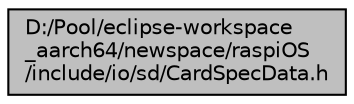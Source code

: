 digraph "D:/Pool/eclipse-workspace_aarch64/newspace/raspiOS/include/io/sd/CardSpecData.h"
{
  edge [fontname="Helvetica",fontsize="10",labelfontname="Helvetica",labelfontsize="10"];
  node [fontname="Helvetica",fontsize="10",shape=record];
  Node1896 [label="D:/Pool/eclipse-workspace\l_aarch64/newspace/raspiOS\l/include/io/sd/CardSpecData.h",height=0.2,width=0.4,color="black", fillcolor="grey75", style="filled", fontcolor="black"];
}
